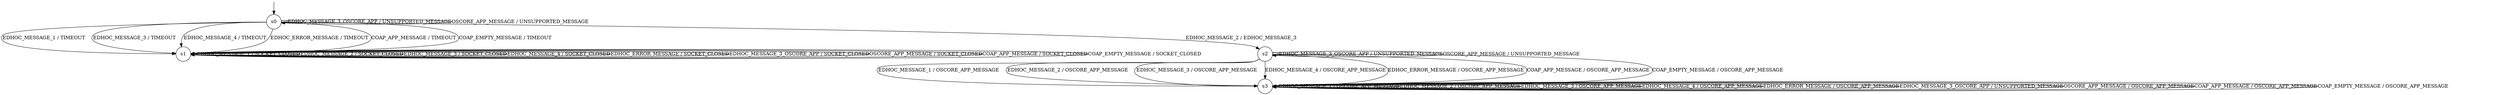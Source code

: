 digraph g {

	s0 [shape="circle" label="s0"];
	s1 [shape="circle" label="s1"];
	s2 [shape="circle" label="s2"];
	s3 [shape="circle" label="s3"];
	s0 -> s1 [label="EDHOC_MESSAGE_1 / TIMEOUT"];
	s0 -> s2 [label="EDHOC_MESSAGE_2 / EDHOC_MESSAGE_3"];
	s0 -> s1 [label="EDHOC_MESSAGE_3 / TIMEOUT"];
	s0 -> s1 [label="EDHOC_MESSAGE_4 / TIMEOUT"];
	s0 -> s1 [label="EDHOC_ERROR_MESSAGE / TIMEOUT"];
	s0 -> s0 [label="EDHOC_MESSAGE_3_OSCORE_APP / UNSUPPORTED_MESSAGE"];
	s0 -> s0 [label="OSCORE_APP_MESSAGE / UNSUPPORTED_MESSAGE"];
	s0 -> s1 [label="COAP_APP_MESSAGE / TIMEOUT"];
	s0 -> s1 [label="COAP_EMPTY_MESSAGE / TIMEOUT"];
	s1 -> s1 [label="EDHOC_MESSAGE_1 / SOCKET_CLOSED"];
	s1 -> s1 [label="EDHOC_MESSAGE_2 / SOCKET_CLOSED"];
	s1 -> s1 [label="EDHOC_MESSAGE_3 / SOCKET_CLOSED"];
	s1 -> s1 [label="EDHOC_MESSAGE_4 / SOCKET_CLOSED"];
	s1 -> s1 [label="EDHOC_ERROR_MESSAGE / SOCKET_CLOSED"];
	s1 -> s1 [label="EDHOC_MESSAGE_3_OSCORE_APP / SOCKET_CLOSED"];
	s1 -> s1 [label="OSCORE_APP_MESSAGE / SOCKET_CLOSED"];
	s1 -> s1 [label="COAP_APP_MESSAGE / SOCKET_CLOSED"];
	s1 -> s1 [label="COAP_EMPTY_MESSAGE / SOCKET_CLOSED"];
	s2 -> s3 [label="EDHOC_MESSAGE_1 / OSCORE_APP_MESSAGE"];
	s2 -> s3 [label="EDHOC_MESSAGE_2 / OSCORE_APP_MESSAGE"];
	s2 -> s3 [label="EDHOC_MESSAGE_3 / OSCORE_APP_MESSAGE"];
	s2 -> s3 [label="EDHOC_MESSAGE_4 / OSCORE_APP_MESSAGE"];
	s2 -> s3 [label="EDHOC_ERROR_MESSAGE / OSCORE_APP_MESSAGE"];
	s2 -> s2 [label="EDHOC_MESSAGE_3_OSCORE_APP / UNSUPPORTED_MESSAGE"];
	s2 -> s2 [label="OSCORE_APP_MESSAGE / UNSUPPORTED_MESSAGE"];
	s2 -> s3 [label="COAP_APP_MESSAGE / OSCORE_APP_MESSAGE"];
	s2 -> s3 [label="COAP_EMPTY_MESSAGE / OSCORE_APP_MESSAGE"];
	s3 -> s3 [label="EDHOC_MESSAGE_1 / OSCORE_APP_MESSAGE"];
	s3 -> s3 [label="EDHOC_MESSAGE_2 / OSCORE_APP_MESSAGE"];
	s3 -> s3 [label="EDHOC_MESSAGE_3 / OSCORE_APP_MESSAGE"];
	s3 -> s3 [label="EDHOC_MESSAGE_4 / OSCORE_APP_MESSAGE"];
	s3 -> s3 [label="EDHOC_ERROR_MESSAGE / OSCORE_APP_MESSAGE"];
	s3 -> s3 [label="EDHOC_MESSAGE_3_OSCORE_APP / UNSUPPORTED_MESSAGE"];
	s3 -> s3 [label="OSCORE_APP_MESSAGE / OSCORE_APP_MESSAGE"];
	s3 -> s3 [label="COAP_APP_MESSAGE / OSCORE_APP_MESSAGE"];
	s3 -> s3 [label="COAP_EMPTY_MESSAGE / OSCORE_APP_MESSAGE"];

__start0 [label="" shape="none" width="0" height="0"];
__start0 -> s0;

}
